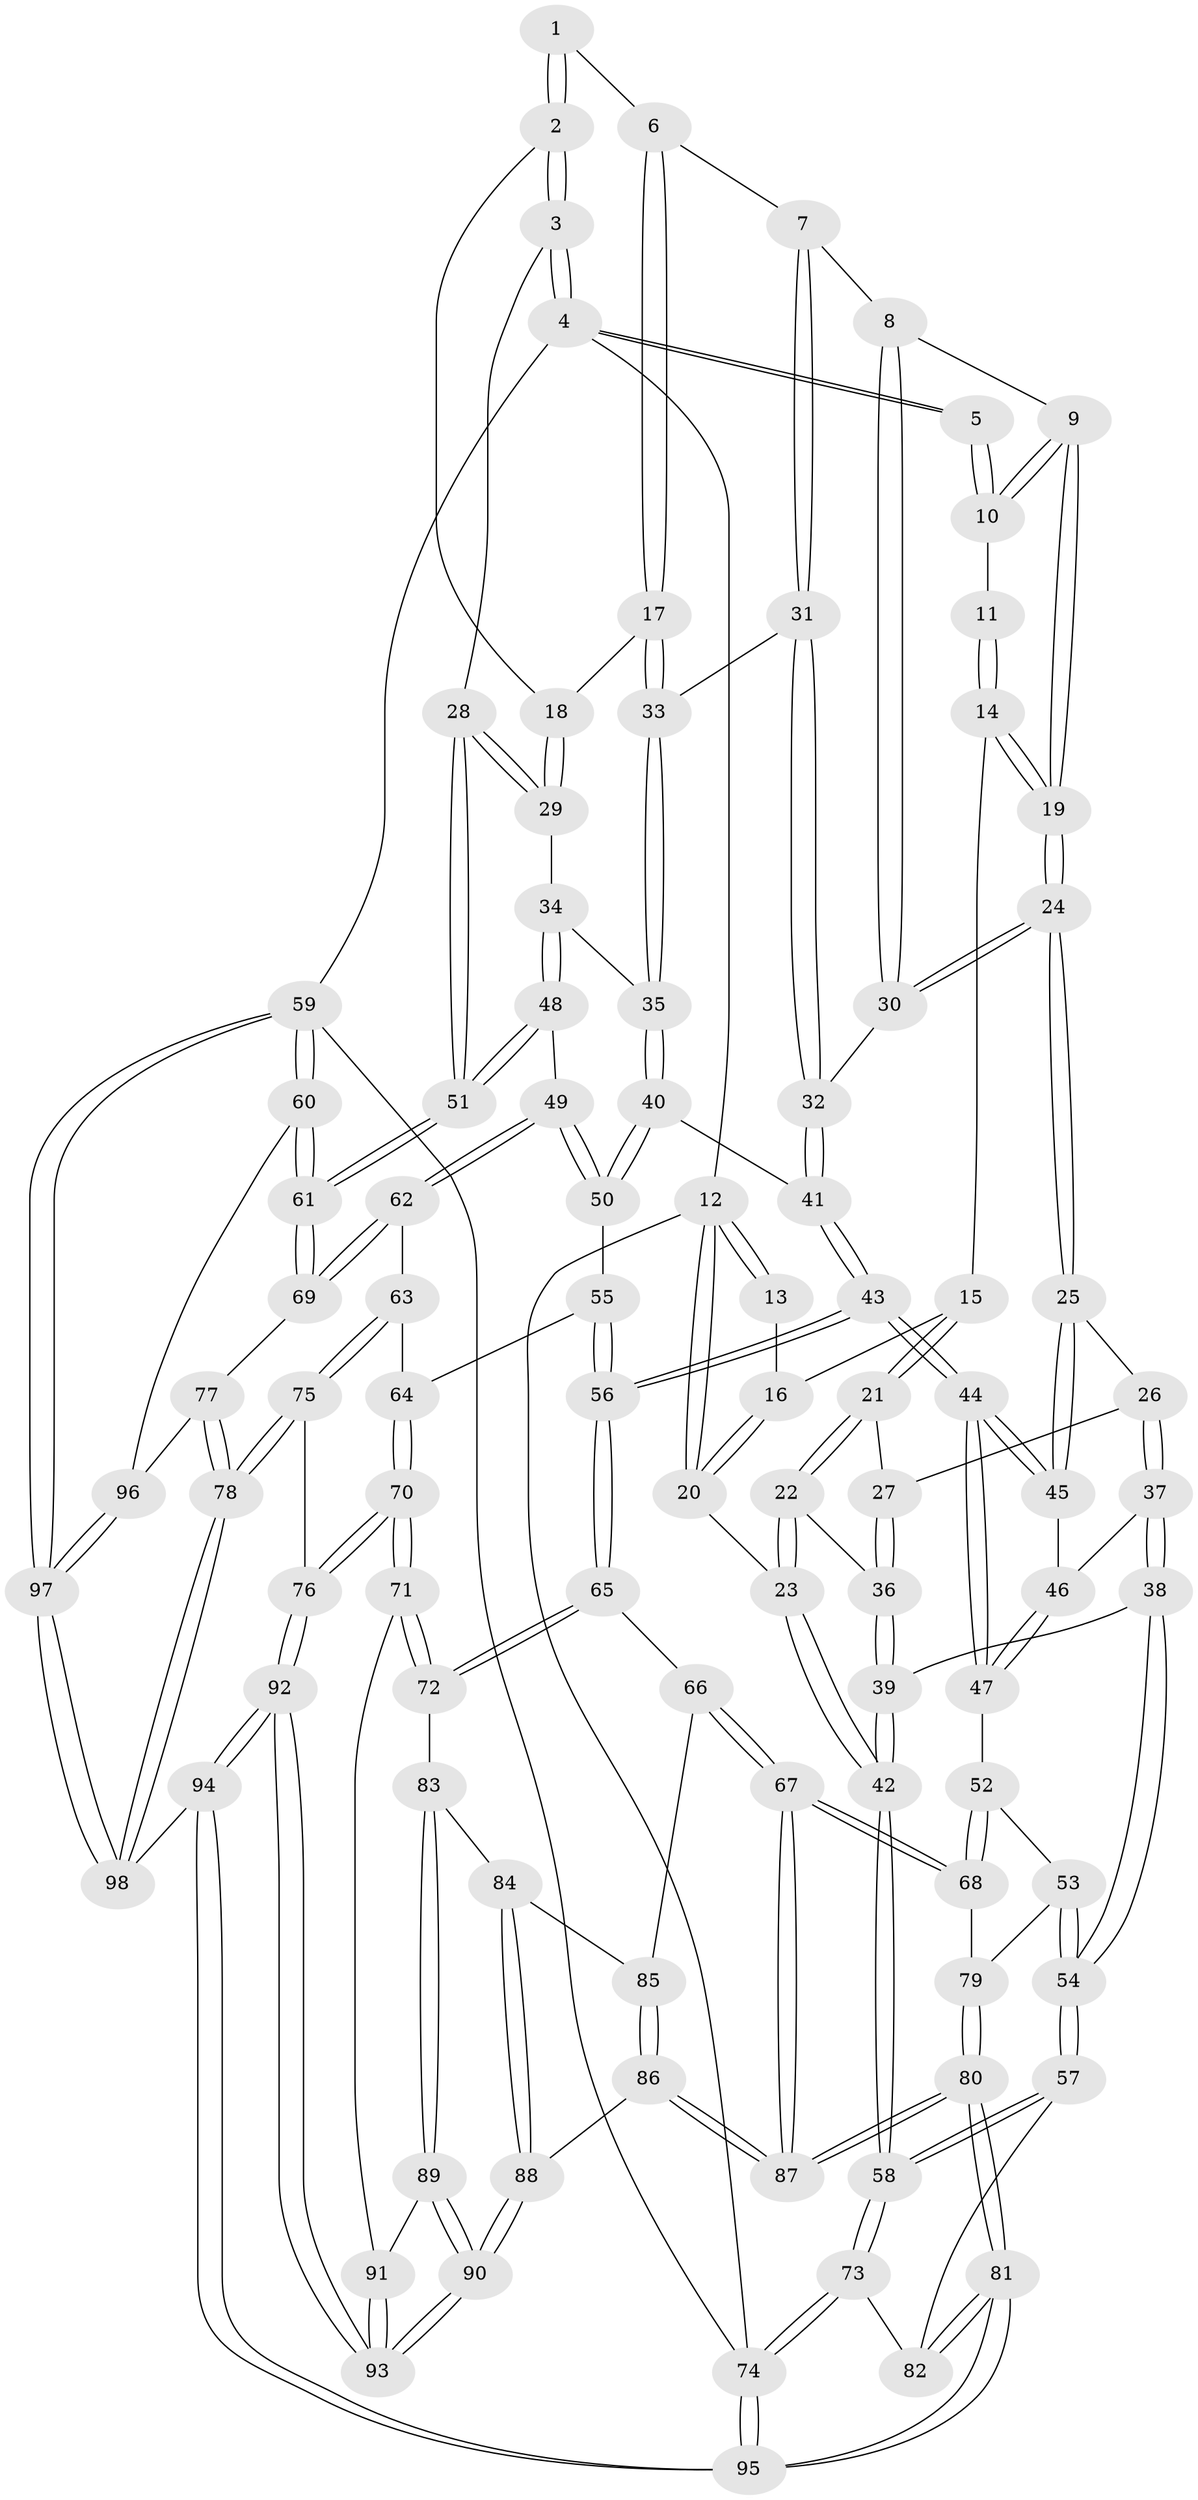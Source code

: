 // Generated by graph-tools (version 1.1) at 2025/51/03/09/25 03:51:05]
// undirected, 98 vertices, 242 edges
graph export_dot {
graph [start="1"]
  node [color=gray90,style=filled];
  1 [pos="+0.7932912263479796+0"];
  2 [pos="+0.9626075666255851+0.1381476437096235"];
  3 [pos="+1+0.04152745039841237"];
  4 [pos="+1+0"];
  5 [pos="+0.6807463323469625+0"];
  6 [pos="+0.827492147558678+0.16567495263475604"];
  7 [pos="+0.6226779575107427+0.12212210799625732"];
  8 [pos="+0.5884410009357336+0.08044828235699168"];
  9 [pos="+0.5535857393798865+0"];
  10 [pos="+0.5513043145918862+0"];
  11 [pos="+0.5473605525939043+0"];
  12 [pos="+0+0"];
  13 [pos="+0.14815725357510287+0"];
  14 [pos="+0.24014391543141977+0.15464744307992992"];
  15 [pos="+0.23607707837357264+0.1549278192901495"];
  16 [pos="+0.2234039963514879+0.1311475818966446"];
  17 [pos="+0.89132635808654+0.19574012552565534"];
  18 [pos="+0.9132269266564499+0.18106505300012543"];
  19 [pos="+0.3433431467651154+0.247686072050273"];
  20 [pos="+0+0"];
  21 [pos="+0.22828762475986003+0.16117471214774137"];
  22 [pos="+0+0.2598694767812686"];
  23 [pos="+0+0.22165981503967935"];
  24 [pos="+0.409245441427393+0.3589801017383387"];
  25 [pos="+0.40442890565648104+0.36639201852589703"];
  26 [pos="+0.27100570202498653+0.36737786761191615"];
  27 [pos="+0.2247292668728645+0.3432506698269398"];
  28 [pos="+1+0.4088652952567546"];
  29 [pos="+1+0.42078200518470127"];
  30 [pos="+0.4287063637221845+0.3487824740964127"];
  31 [pos="+0.7120685239417317+0.33241006623551567"];
  32 [pos="+0.6436561842710304+0.39339927317539974"];
  33 [pos="+0.8197178774573771+0.35247425864687826"];
  34 [pos="+0.931096598447553+0.43761997226817206"];
  35 [pos="+0.8568562651148849+0.39650962588481775"];
  36 [pos="+0.0779076091015537+0.3550813683190858"];
  37 [pos="+0.19315333964926018+0.5076619429741978"];
  38 [pos="+0.16627192711427388+0.5153108212692818"];
  39 [pos="+0.14099505768452034+0.4987038888817548"];
  40 [pos="+0.743690536739292+0.5444882446183118"];
  41 [pos="+0.635693528655169+0.47495882017278573"];
  42 [pos="+0+0.6397562668683602"];
  43 [pos="+0.514091811306183+0.6240366950451166"];
  44 [pos="+0.42991687687851915+0.5728447193284393"];
  45 [pos="+0.4045510673536258+0.37907648736004707"];
  46 [pos="+0.22519587869050925+0.5143086907919953"];
  47 [pos="+0.37743231484749584+0.5914280404951362"];
  48 [pos="+0.8897206176541251+0.6362255153738784"];
  49 [pos="+0.8870300773021653+0.638037331786401"];
  50 [pos="+0.7524778583383601+0.5912530515170009"];
  51 [pos="+1+0.7277527502276792"];
  52 [pos="+0.34175224855716935+0.6249256275602921"];
  53 [pos="+0.20003689503426014+0.6836283660995702"];
  54 [pos="+0.16340475700721022+0.6817613008689352"];
  55 [pos="+0.6894916420430243+0.645207353916297"];
  56 [pos="+0.5142144106757911+0.6242614182398037"];
  57 [pos="+0.14982030071093547+0.6913701799082267"];
  58 [pos="+0+0.663738104159848"];
  59 [pos="+1+1"];
  60 [pos="+1+1"];
  61 [pos="+1+0.7714169125398309"];
  62 [pos="+0.8699433376800256+0.6834421987358582"];
  63 [pos="+0.7756629251674702+0.7284448053466925"];
  64 [pos="+0.7148376900572158+0.704134784013944"];
  65 [pos="+0.514587260402464+0.6456634963404911"];
  66 [pos="+0.36661765494887744+0.7809598823927031"];
  67 [pos="+0.3379246953143763+0.7824915979755704"];
  68 [pos="+0.3369235513213418+0.7810401935048022"];
  69 [pos="+0.8915499123109429+0.7957666571344723"];
  70 [pos="+0.6441677527394264+0.8311524858199917"];
  71 [pos="+0.6360508988971438+0.828071894315995"];
  72 [pos="+0.5379942926843304+0.7448889027380459"];
  73 [pos="+0+0.8193316867460592"];
  74 [pos="+0+1"];
  75 [pos="+0.7647168786128736+0.8802011477359755"];
  76 [pos="+0.6738725649785684+0.8598332548349086"];
  77 [pos="+0.8568732768816381+0.8674651247611342"];
  78 [pos="+0.7682359280199461+0.8824484736115116"];
  79 [pos="+0.26386456786478324+0.7521974765733672"];
  80 [pos="+0.20449992430039235+0.9565255139168933"];
  81 [pos="+0.19802343122436192+0.9624558574800273"];
  82 [pos="+0.15148861918142872+0.8117639504860492"];
  83 [pos="+0.4705682673292992+0.8297358817271733"];
  84 [pos="+0.4540396108635238+0.8292675161160906"];
  85 [pos="+0.4036353780798912+0.8063324986571136"];
  86 [pos="+0.3616441807248537+0.8879088411719533"];
  87 [pos="+0.3045656064957435+0.8845123700811454"];
  88 [pos="+0.36336352222944696+0.8881987284301097"];
  89 [pos="+0.483103736833945+0.9203990468445323"];
  90 [pos="+0.47310630541349025+0.9643781964428138"];
  91 [pos="+0.5896367027165076+0.8659441206796186"];
  92 [pos="+0.507610227016336+1"];
  93 [pos="+0.4953921855156708+1"];
  94 [pos="+0.5054908407559875+1"];
  95 [pos="+0.06961803854737576+1"];
  96 [pos="+0.8982907638984393+0.901939039240653"];
  97 [pos="+0.8255989486751526+1"];
  98 [pos="+0.7619213951760199+1"];
  1 -- 2;
  1 -- 2;
  1 -- 6;
  2 -- 3;
  2 -- 3;
  2 -- 18;
  3 -- 4;
  3 -- 4;
  3 -- 28;
  4 -- 5;
  4 -- 5;
  4 -- 12;
  4 -- 59;
  5 -- 10;
  5 -- 10;
  6 -- 7;
  6 -- 17;
  6 -- 17;
  7 -- 8;
  7 -- 31;
  7 -- 31;
  8 -- 9;
  8 -- 30;
  8 -- 30;
  9 -- 10;
  9 -- 10;
  9 -- 19;
  9 -- 19;
  10 -- 11;
  11 -- 14;
  11 -- 14;
  12 -- 13;
  12 -- 13;
  12 -- 20;
  12 -- 20;
  12 -- 74;
  13 -- 16;
  14 -- 15;
  14 -- 19;
  14 -- 19;
  15 -- 16;
  15 -- 21;
  15 -- 21;
  16 -- 20;
  16 -- 20;
  17 -- 18;
  17 -- 33;
  17 -- 33;
  18 -- 29;
  18 -- 29;
  19 -- 24;
  19 -- 24;
  20 -- 23;
  21 -- 22;
  21 -- 22;
  21 -- 27;
  22 -- 23;
  22 -- 23;
  22 -- 36;
  23 -- 42;
  23 -- 42;
  24 -- 25;
  24 -- 25;
  24 -- 30;
  24 -- 30;
  25 -- 26;
  25 -- 45;
  25 -- 45;
  26 -- 27;
  26 -- 37;
  26 -- 37;
  27 -- 36;
  27 -- 36;
  28 -- 29;
  28 -- 29;
  28 -- 51;
  28 -- 51;
  29 -- 34;
  30 -- 32;
  31 -- 32;
  31 -- 32;
  31 -- 33;
  32 -- 41;
  32 -- 41;
  33 -- 35;
  33 -- 35;
  34 -- 35;
  34 -- 48;
  34 -- 48;
  35 -- 40;
  35 -- 40;
  36 -- 39;
  36 -- 39;
  37 -- 38;
  37 -- 38;
  37 -- 46;
  38 -- 39;
  38 -- 54;
  38 -- 54;
  39 -- 42;
  39 -- 42;
  40 -- 41;
  40 -- 50;
  40 -- 50;
  41 -- 43;
  41 -- 43;
  42 -- 58;
  42 -- 58;
  43 -- 44;
  43 -- 44;
  43 -- 56;
  43 -- 56;
  44 -- 45;
  44 -- 45;
  44 -- 47;
  44 -- 47;
  45 -- 46;
  46 -- 47;
  46 -- 47;
  47 -- 52;
  48 -- 49;
  48 -- 51;
  48 -- 51;
  49 -- 50;
  49 -- 50;
  49 -- 62;
  49 -- 62;
  50 -- 55;
  51 -- 61;
  51 -- 61;
  52 -- 53;
  52 -- 68;
  52 -- 68;
  53 -- 54;
  53 -- 54;
  53 -- 79;
  54 -- 57;
  54 -- 57;
  55 -- 56;
  55 -- 56;
  55 -- 64;
  56 -- 65;
  56 -- 65;
  57 -- 58;
  57 -- 58;
  57 -- 82;
  58 -- 73;
  58 -- 73;
  59 -- 60;
  59 -- 60;
  59 -- 97;
  59 -- 97;
  59 -- 74;
  60 -- 61;
  60 -- 61;
  60 -- 96;
  61 -- 69;
  61 -- 69;
  62 -- 63;
  62 -- 69;
  62 -- 69;
  63 -- 64;
  63 -- 75;
  63 -- 75;
  64 -- 70;
  64 -- 70;
  65 -- 66;
  65 -- 72;
  65 -- 72;
  66 -- 67;
  66 -- 67;
  66 -- 85;
  67 -- 68;
  67 -- 68;
  67 -- 87;
  67 -- 87;
  68 -- 79;
  69 -- 77;
  70 -- 71;
  70 -- 71;
  70 -- 76;
  70 -- 76;
  71 -- 72;
  71 -- 72;
  71 -- 91;
  72 -- 83;
  73 -- 74;
  73 -- 74;
  73 -- 82;
  74 -- 95;
  74 -- 95;
  75 -- 76;
  75 -- 78;
  75 -- 78;
  76 -- 92;
  76 -- 92;
  77 -- 78;
  77 -- 78;
  77 -- 96;
  78 -- 98;
  78 -- 98;
  79 -- 80;
  79 -- 80;
  80 -- 81;
  80 -- 81;
  80 -- 87;
  80 -- 87;
  81 -- 82;
  81 -- 82;
  81 -- 95;
  81 -- 95;
  83 -- 84;
  83 -- 89;
  83 -- 89;
  84 -- 85;
  84 -- 88;
  84 -- 88;
  85 -- 86;
  85 -- 86;
  86 -- 87;
  86 -- 87;
  86 -- 88;
  88 -- 90;
  88 -- 90;
  89 -- 90;
  89 -- 90;
  89 -- 91;
  90 -- 93;
  90 -- 93;
  91 -- 93;
  91 -- 93;
  92 -- 93;
  92 -- 93;
  92 -- 94;
  92 -- 94;
  94 -- 95;
  94 -- 95;
  94 -- 98;
  96 -- 97;
  96 -- 97;
  97 -- 98;
  97 -- 98;
}
